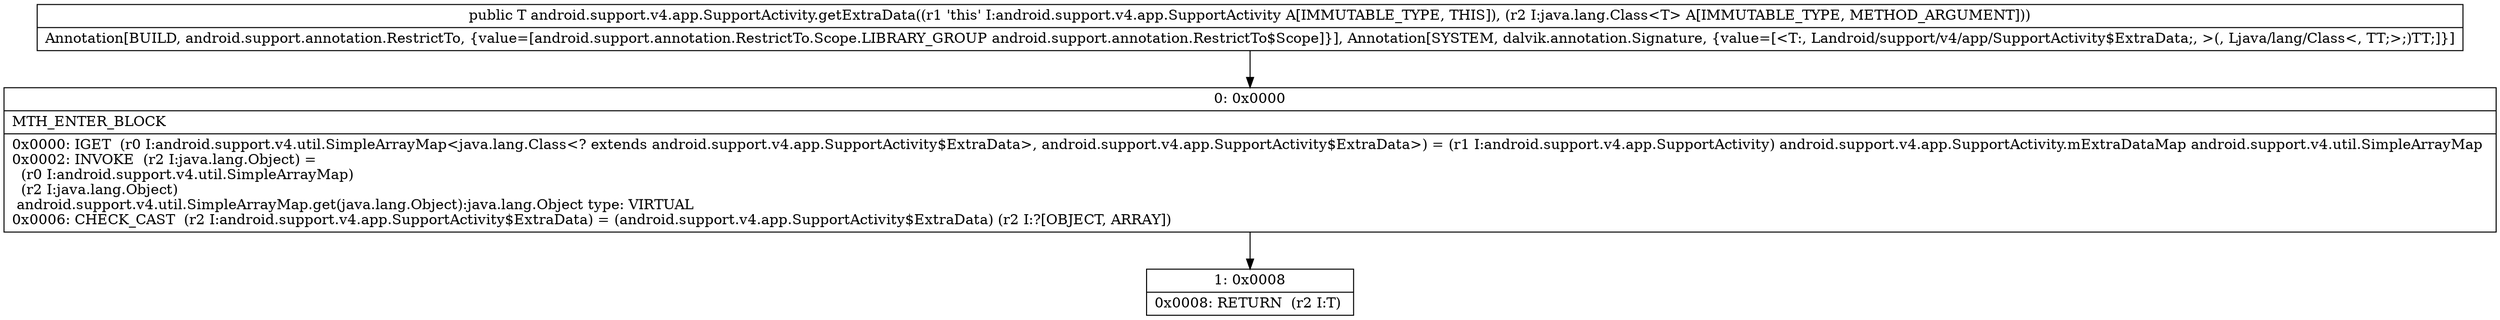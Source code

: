 digraph "CFG forandroid.support.v4.app.SupportActivity.getExtraData(Ljava\/lang\/Class;)Landroid\/support\/v4\/app\/SupportActivity$ExtraData;" {
Node_0 [shape=record,label="{0\:\ 0x0000|MTH_ENTER_BLOCK\l|0x0000: IGET  (r0 I:android.support.v4.util.SimpleArrayMap\<java.lang.Class\<? extends android.support.v4.app.SupportActivity$ExtraData\>, android.support.v4.app.SupportActivity$ExtraData\>) = (r1 I:android.support.v4.app.SupportActivity) android.support.v4.app.SupportActivity.mExtraDataMap android.support.v4.util.SimpleArrayMap \l0x0002: INVOKE  (r2 I:java.lang.Object) = \l  (r0 I:android.support.v4.util.SimpleArrayMap)\l  (r2 I:java.lang.Object)\l android.support.v4.util.SimpleArrayMap.get(java.lang.Object):java.lang.Object type: VIRTUAL \l0x0006: CHECK_CAST  (r2 I:android.support.v4.app.SupportActivity$ExtraData) = (android.support.v4.app.SupportActivity$ExtraData) (r2 I:?[OBJECT, ARRAY]) \l}"];
Node_1 [shape=record,label="{1\:\ 0x0008|0x0008: RETURN  (r2 I:T) \l}"];
MethodNode[shape=record,label="{public T android.support.v4.app.SupportActivity.getExtraData((r1 'this' I:android.support.v4.app.SupportActivity A[IMMUTABLE_TYPE, THIS]), (r2 I:java.lang.Class\<T\> A[IMMUTABLE_TYPE, METHOD_ARGUMENT]))  | Annotation[BUILD, android.support.annotation.RestrictTo, \{value=[android.support.annotation.RestrictTo.Scope.LIBRARY_GROUP android.support.annotation.RestrictTo$Scope]\}], Annotation[SYSTEM, dalvik.annotation.Signature, \{value=[\<T:, Landroid\/support\/v4\/app\/SupportActivity$ExtraData;, \>(, Ljava\/lang\/Class\<, TT;\>;)TT;]\}]\l}"];
MethodNode -> Node_0;
Node_0 -> Node_1;
}

